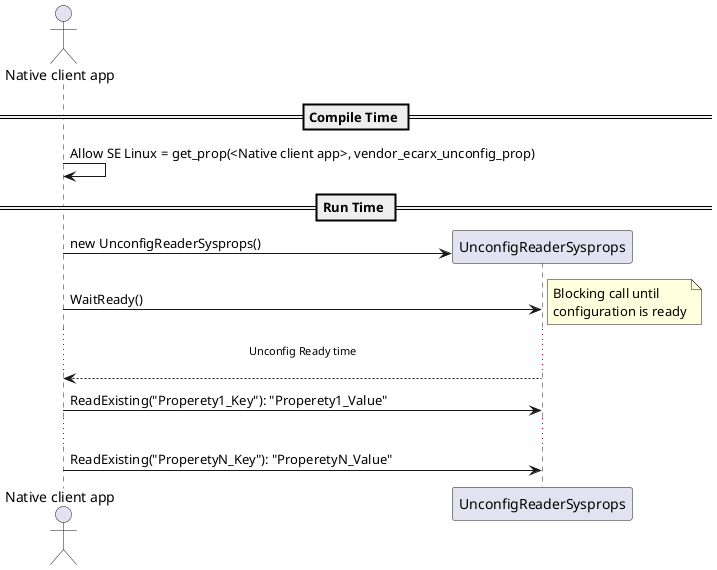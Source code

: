 @startuml

actor       "Native client app"  as Client
participant UnconfigReaderSysprops

== Compile Time ==

Client -> Client : Allow SE Linux = get_prop(<Native client app>, vendor_ecarx_unconfig_prop)

== Run Time ==

Client -> UnconfigReaderSysprops **: new UnconfigReaderSysprops()

Client -> UnconfigReaderSysprops : WaitReady()

note right
  Blocking call until
  configuration is ready
end note

... Unconfig Ready time ...

UnconfigReaderSysprops --> Client : 

Client -> UnconfigReaderSysprops : ReadExisting("Properety1_Key"): "Properety1_Value"
...
Client -> UnconfigReaderSysprops : ReadExisting("ProperetyN_Key"): "ProperetyN_Value"


@enduml
